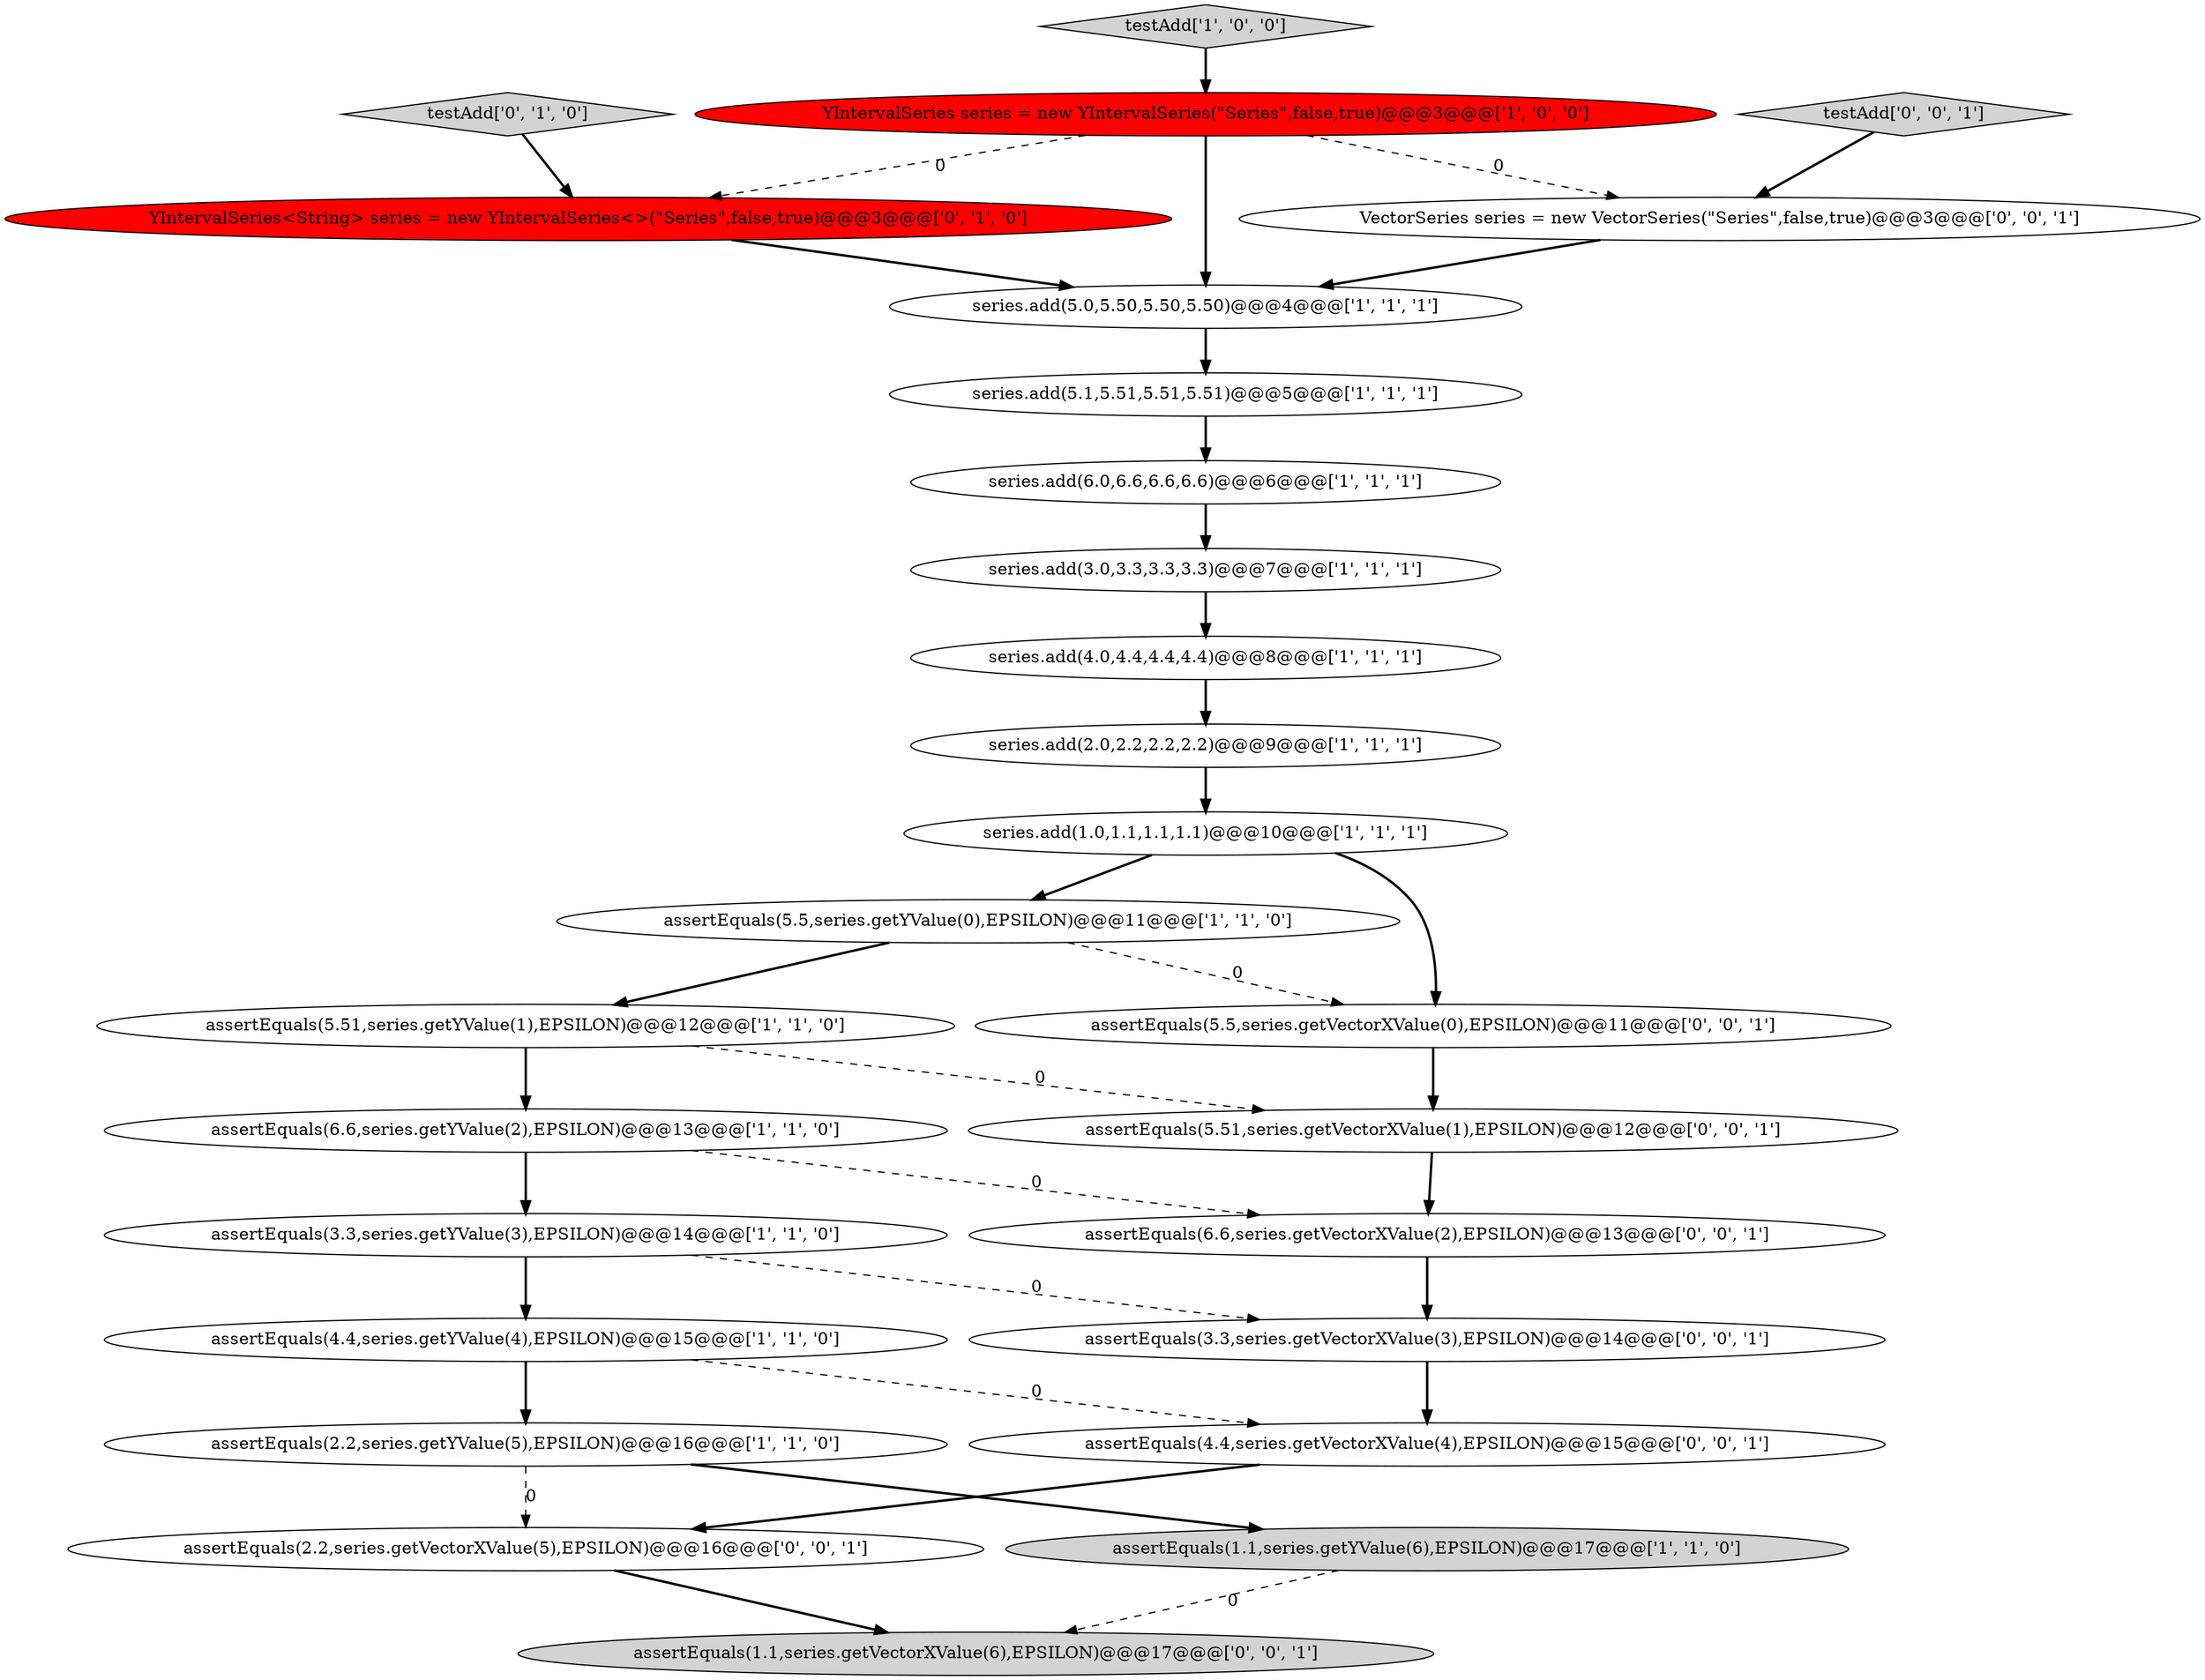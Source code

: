 digraph {
16 [style = filled, label = "YIntervalSeries<String> series = new YIntervalSeries<>(\"Series\",false,true)@@@3@@@['0', '1', '0']", fillcolor = red, shape = ellipse image = "AAA1AAABBB2BBB"];
23 [style = filled, label = "assertEquals(6.6,series.getVectorXValue(2),EPSILON)@@@13@@@['0', '0', '1']", fillcolor = white, shape = ellipse image = "AAA0AAABBB3BBB"];
3 [style = filled, label = "assertEquals(5.5,series.getYValue(0),EPSILON)@@@11@@@['1', '1', '0']", fillcolor = white, shape = ellipse image = "AAA0AAABBB1BBB"];
8 [style = filled, label = "assertEquals(4.4,series.getYValue(4),EPSILON)@@@15@@@['1', '1', '0']", fillcolor = white, shape = ellipse image = "AAA0AAABBB1BBB"];
11 [style = filled, label = "assertEquals(6.6,series.getYValue(2),EPSILON)@@@13@@@['1', '1', '0']", fillcolor = white, shape = ellipse image = "AAA0AAABBB1BBB"];
24 [style = filled, label = "assertEquals(4.4,series.getVectorXValue(4),EPSILON)@@@15@@@['0', '0', '1']", fillcolor = white, shape = ellipse image = "AAA0AAABBB3BBB"];
6 [style = filled, label = "YIntervalSeries series = new YIntervalSeries(\"Series\",false,true)@@@3@@@['1', '0', '0']", fillcolor = red, shape = ellipse image = "AAA1AAABBB1BBB"];
1 [style = filled, label = "series.add(6.0,6.6,6.6,6.6)@@@6@@@['1', '1', '1']", fillcolor = white, shape = ellipse image = "AAA0AAABBB1BBB"];
25 [style = filled, label = "assertEquals(5.51,series.getVectorXValue(1),EPSILON)@@@12@@@['0', '0', '1']", fillcolor = white, shape = ellipse image = "AAA0AAABBB3BBB"];
14 [style = filled, label = "series.add(5.0,5.50,5.50,5.50)@@@4@@@['1', '1', '1']", fillcolor = white, shape = ellipse image = "AAA0AAABBB1BBB"];
7 [style = filled, label = "assertEquals(5.51,series.getYValue(1),EPSILON)@@@12@@@['1', '1', '0']", fillcolor = white, shape = ellipse image = "AAA0AAABBB1BBB"];
5 [style = filled, label = "series.add(3.0,3.3,3.3,3.3)@@@7@@@['1', '1', '1']", fillcolor = white, shape = ellipse image = "AAA0AAABBB1BBB"];
13 [style = filled, label = "assertEquals(2.2,series.getYValue(5),EPSILON)@@@16@@@['1', '1', '0']", fillcolor = white, shape = ellipse image = "AAA0AAABBB1BBB"];
22 [style = filled, label = "assertEquals(2.2,series.getVectorXValue(5),EPSILON)@@@16@@@['0', '0', '1']", fillcolor = white, shape = ellipse image = "AAA0AAABBB3BBB"];
0 [style = filled, label = "series.add(2.0,2.2,2.2,2.2)@@@9@@@['1', '1', '1']", fillcolor = white, shape = ellipse image = "AAA0AAABBB1BBB"];
12 [style = filled, label = "series.add(4.0,4.4,4.4,4.4)@@@8@@@['1', '1', '1']", fillcolor = white, shape = ellipse image = "AAA0AAABBB1BBB"];
10 [style = filled, label = "series.add(5.1,5.51,5.51,5.51)@@@5@@@['1', '1', '1']", fillcolor = white, shape = ellipse image = "AAA0AAABBB1BBB"];
20 [style = filled, label = "assertEquals(5.5,series.getVectorXValue(0),EPSILON)@@@11@@@['0', '0', '1']", fillcolor = white, shape = ellipse image = "AAA0AAABBB3BBB"];
2 [style = filled, label = "series.add(1.0,1.1,1.1,1.1)@@@10@@@['1', '1', '1']", fillcolor = white, shape = ellipse image = "AAA0AAABBB1BBB"];
4 [style = filled, label = "testAdd['1', '0', '0']", fillcolor = lightgray, shape = diamond image = "AAA0AAABBB1BBB"];
26 [style = filled, label = "assertEquals(1.1,series.getVectorXValue(6),EPSILON)@@@17@@@['0', '0', '1']", fillcolor = lightgray, shape = ellipse image = "AAA0AAABBB3BBB"];
15 [style = filled, label = "assertEquals(1.1,series.getYValue(6),EPSILON)@@@17@@@['1', '1', '0']", fillcolor = lightgray, shape = ellipse image = "AAA0AAABBB1BBB"];
17 [style = filled, label = "testAdd['0', '1', '0']", fillcolor = lightgray, shape = diamond image = "AAA0AAABBB2BBB"];
18 [style = filled, label = "testAdd['0', '0', '1']", fillcolor = lightgray, shape = diamond image = "AAA0AAABBB3BBB"];
9 [style = filled, label = "assertEquals(3.3,series.getYValue(3),EPSILON)@@@14@@@['1', '1', '0']", fillcolor = white, shape = ellipse image = "AAA0AAABBB1BBB"];
21 [style = filled, label = "VectorSeries series = new VectorSeries(\"Series\",false,true)@@@3@@@['0', '0', '1']", fillcolor = white, shape = ellipse image = "AAA0AAABBB3BBB"];
19 [style = filled, label = "assertEquals(3.3,series.getVectorXValue(3),EPSILON)@@@14@@@['0', '0', '1']", fillcolor = white, shape = ellipse image = "AAA0AAABBB3BBB"];
1->5 [style = bold, label=""];
22->26 [style = bold, label=""];
6->21 [style = dashed, label="0"];
2->20 [style = bold, label=""];
7->11 [style = bold, label=""];
4->6 [style = bold, label=""];
25->23 [style = bold, label=""];
2->3 [style = bold, label=""];
0->2 [style = bold, label=""];
14->10 [style = bold, label=""];
11->23 [style = dashed, label="0"];
8->24 [style = dashed, label="0"];
11->9 [style = bold, label=""];
9->8 [style = bold, label=""];
12->0 [style = bold, label=""];
20->25 [style = bold, label=""];
24->22 [style = bold, label=""];
19->24 [style = bold, label=""];
6->14 [style = bold, label=""];
9->19 [style = dashed, label="0"];
6->16 [style = dashed, label="0"];
5->12 [style = bold, label=""];
3->7 [style = bold, label=""];
23->19 [style = bold, label=""];
3->20 [style = dashed, label="0"];
7->25 [style = dashed, label="0"];
15->26 [style = dashed, label="0"];
16->14 [style = bold, label=""];
13->15 [style = bold, label=""];
18->21 [style = bold, label=""];
10->1 [style = bold, label=""];
13->22 [style = dashed, label="0"];
17->16 [style = bold, label=""];
8->13 [style = bold, label=""];
21->14 [style = bold, label=""];
}
